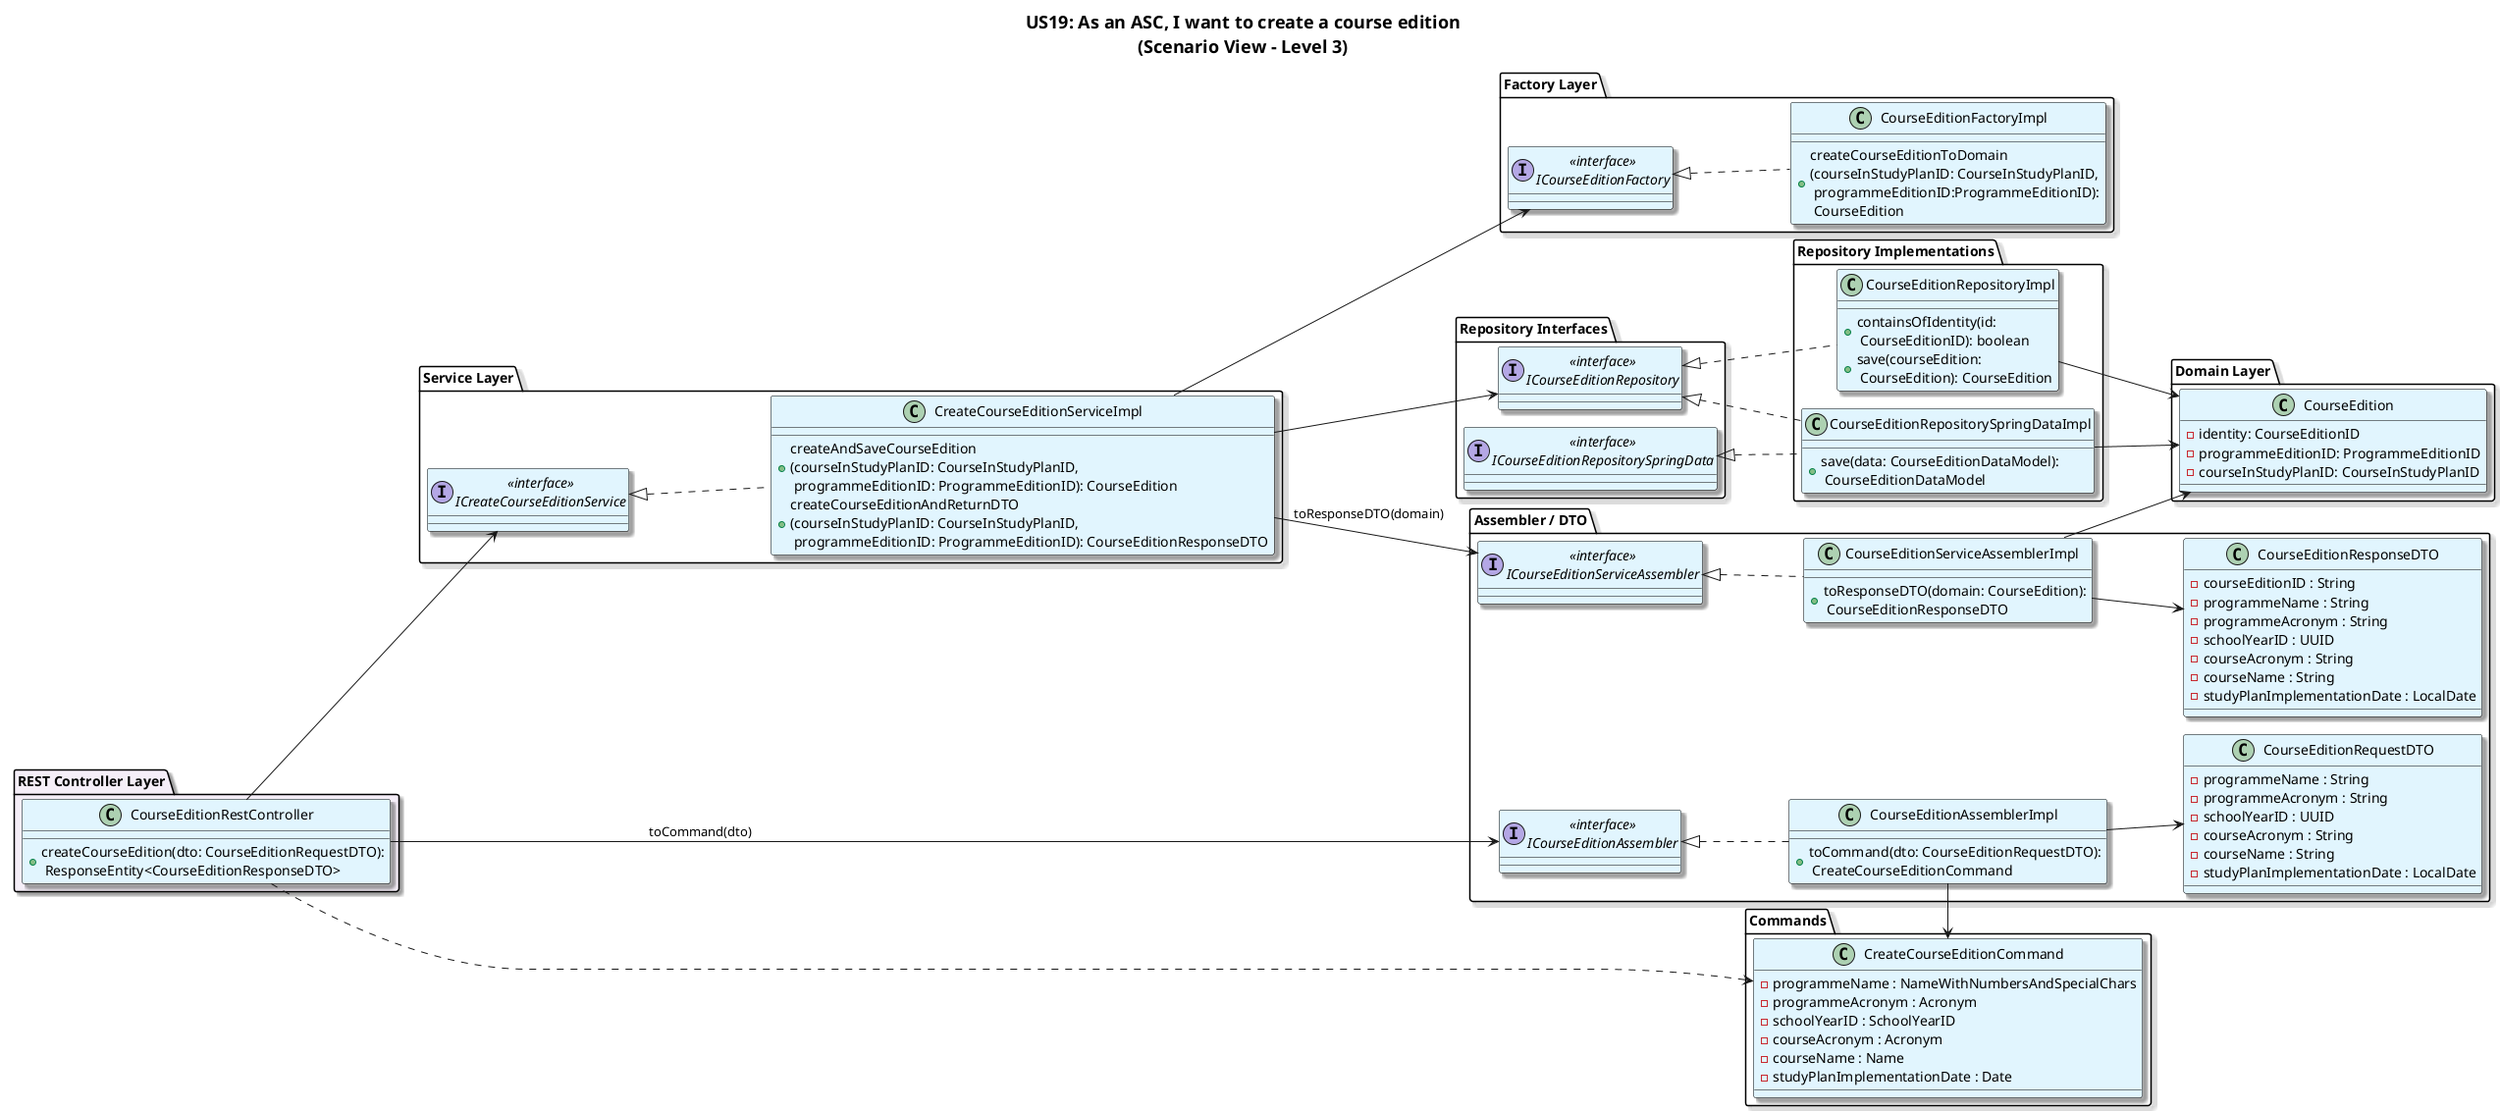 @startuml
!pragma layout smetana

title: US19: As an ASC, I want to create a course edition\n(Scenario View - Level 3)


' ========== SETTINGS ==========
skinparam classBackgroundColor #E1F5FE
skinparam titleFontSize 18
skinparam linetype ortho
skinparam LegendBackgroundColor white
skinparam LegendBorderColor white
skinparam classFontSize 14
skinparam shadowing true
skinparam rectangle {
  RoundCorner 20
}
skinparam classBorderColor Black
left to right direction

package "REST Controller Layer" #F5EEF8 {
  class CourseEditionRestController {
    +createCourseEdition(dto: CourseEditionRequestDTO):\n ResponseEntity<CourseEditionResponseDTO>
    }
}

package "Service Layer" {
  interface "<<interface>>\nICreateCourseEditionService" as ICreateCourseEditionService
  class CreateCourseEditionServiceImpl {
    +createAndSaveCourseEdition\n(courseInStudyPlanID: CourseInStudyPlanID,\n programmeEditionID: ProgrammeEditionID): CourseEdition
    +createCourseEditionAndReturnDTO\n(courseInStudyPlanID: CourseInStudyPlanID,\n programmeEditionID: ProgrammeEditionID): CourseEditionResponseDTO
  }
}

package "Assembler / DTO" {
  interface "<<interface>>\nICourseEditionAssembler" as ICourseEditionAssembler
  class CourseEditionAssemblerImpl {
+toCommand(dto: CourseEditionRequestDTO):\n CreateCourseEditionCommand
}
  interface "<<interface>>\nICourseEditionServiceAssembler" as ICourseEditionServiceAssembler
    class CourseEditionServiceAssemblerImpl {
  +toResponseDTO(domain: CourseEdition):\n CourseEditionResponseDTO
  }

  class CourseEditionRequestDTO {
    - programmeName : String
    - programmeAcronym : String
    - schoolYearID : UUID
    - courseAcronym : String
    - courseName : String
    - studyPlanImplementationDate : LocalDate
  }

  class CourseEditionResponseDTO {
    - courseEditionID : String
    - programmeName : String
    - programmeAcronym : String
    - schoolYearID : UUID
    - courseAcronym : String
    - courseName : String
    - studyPlanImplementationDate : LocalDate
  }
}

package "Commands" {
class CreateCourseEditionCommand {
    - programmeName : NameWithNumbersAndSpecialChars
    - programmeAcronym : Acronym
    - schoolYearID : SchoolYearID
    - courseAcronym : Acronym
    - courseName : Name
    - studyPlanImplementationDate : Date
}
}

package "Domain Layer" {
  class CourseEdition {
    -identity: CourseEditionID
    -programmeEditionID: ProgrammeEditionID
    -courseInStudyPlanID: CourseInStudyPlanID
  }
}

package "Factory Layer" {
  interface "<<interface>>\nICourseEditionFactory" as ICourseEditionFactory
  class CourseEditionFactoryImpl {
    +createCourseEditionToDomain\n(courseInStudyPlanID: CourseInStudyPlanID,\n programmeEditionID:ProgrammeEditionID):\n CourseEdition
  }
}


package "Repository Interfaces" {
  interface "<<interface>>\nICourseEditionRepository" as ICourseEditionRepository

'  interface "<<interface>>\nIDegreeTypeRepository" as IDegreeTypeRepository

'  interface "<<interface>>\nIProgrammeRepository" as IProgrammeRepository


 ' interface "<<interface>>\nIStudyPlanRepository" as IStudyPlanRepository

'  interface "<<interface>>\nICourseInStudyPlanRepository" as ICourseInStudyPlanRepository

'  interface "<<interface>>\nIProgrammeEditionRepository" as IProgrammeEditionRepository

  interface "<<interface>>\nICourseEditionRepositorySpringData" as ICourseEditionRepositorySpringData
  }

  package "Repository Implementations"{


  class CourseEditionRepositoryImpl {
    +containsOfIdentity(id:\n CourseEditionID): boolean
    +save(courseEdition:\n CourseEdition): CourseEdition
  }



  class CourseEditionRepositorySpringDataImpl {
    +save(data: CourseEditionDataModel):\n CourseEditionDataModel
  }
}

' Relationships
CourseEditionRestController --> ICreateCourseEditionService
ICreateCourseEditionService <|.. CreateCourseEditionServiceImpl



CourseEditionRestController --> ICourseEditionAssembler : toCommand(dto)
ICourseEditionAssembler <|.. CourseEditionAssemblerImpl
ICourseEditionServiceAssembler <|.. CourseEditionServiceAssemblerImpl

CreateCourseEditionServiceImpl --> ICourseEditionFactory
ICourseEditionFactory <|.. CourseEditionFactoryImpl

CreateCourseEditionServiceImpl --> ICourseEditionServiceAssembler : toResponseDTO(domain)

CreateCourseEditionServiceImpl --> ICourseEditionRepository
ICourseEditionRepository <|.. CourseEditionRepositoryImpl
ICourseEditionRepository <|.. CourseEditionRepositorySpringDataImpl




CourseEditionRepositoryImpl --> CourseEdition
CourseEditionRepositorySpringDataImpl --> CourseEdition




ICourseEditionRepositorySpringData <|.. CourseEditionRepositorySpringDataImpl


CourseEditionAssemblerImpl --> CourseEditionRequestDTO
CourseEditionServiceAssemblerImpl --> CourseEditionResponseDTO
CourseEditionServiceAssemblerImpl --> CourseEdition

CourseEditionAssemblerImpl -> CreateCourseEditionCommand
CourseEditionRestController ..> CreateCourseEditionCommand

@enduml
